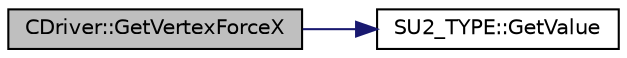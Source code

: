 digraph "CDriver::GetVertexForceX"
{
  edge [fontname="Helvetica",fontsize="10",labelfontname="Helvetica",labelfontsize="10"];
  node [fontname="Helvetica",fontsize="10",shape=record];
  rankdir="LR";
  Node1545 [label="CDriver::GetVertexForceX",height=0.2,width=0.4,color="black", fillcolor="grey75", style="filled", fontcolor="black"];
  Node1545 -> Node1546 [color="midnightblue",fontsize="10",style="solid",fontname="Helvetica"];
  Node1546 [label="SU2_TYPE::GetValue",height=0.2,width=0.4,color="black", fillcolor="white", style="filled",URL="$namespace_s_u2___t_y_p_e.html#a0ed43473f5a450ce028d088427bf10cb",tooltip="Get the (primitive) value of the datatype (needs to be implemented for each new type). "];
}
